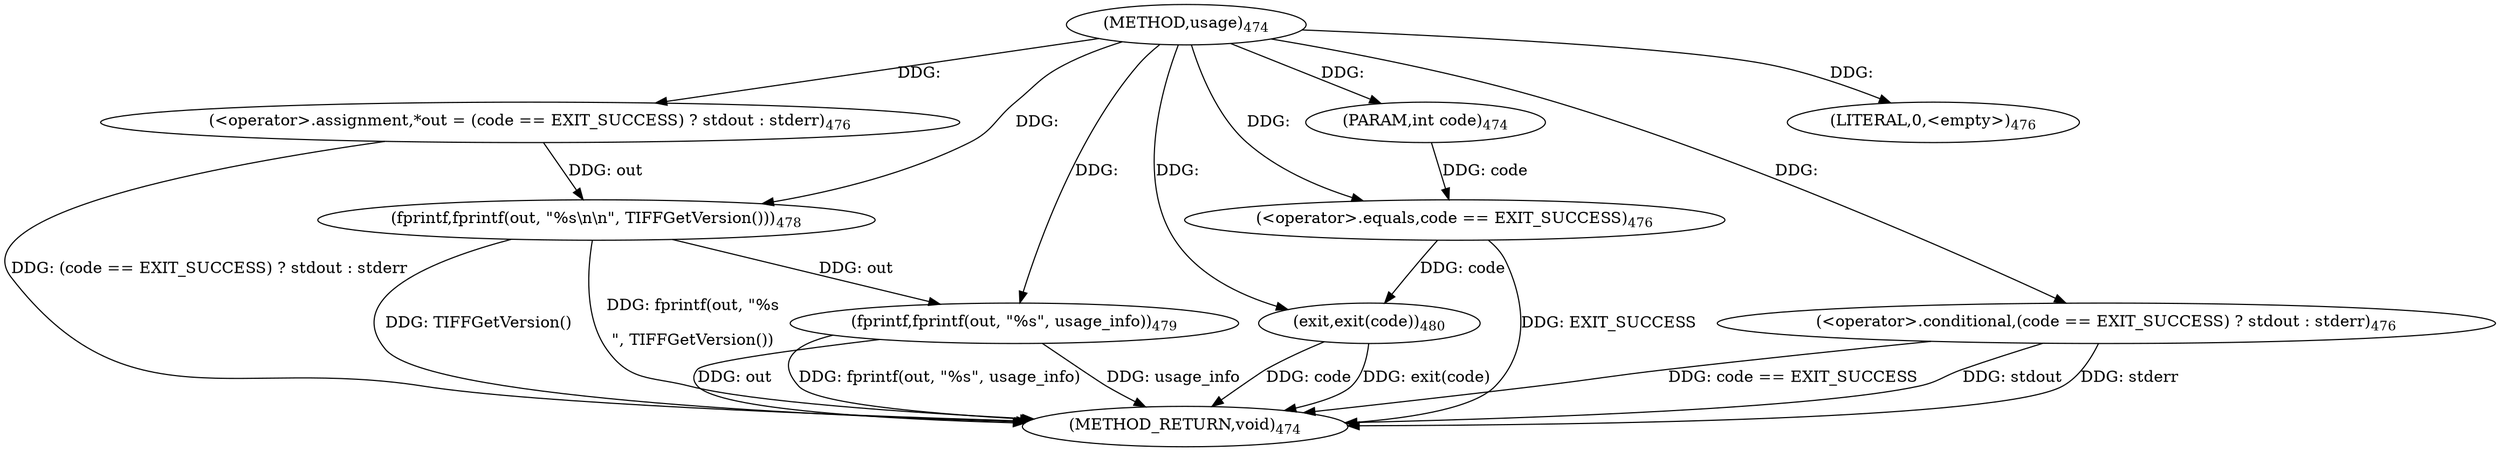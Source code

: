 digraph "usage" {  
"10610" [label = <(METHOD,usage)<SUB>474</SUB>> ]
"10634" [label = <(METHOD_RETURN,void)<SUB>474</SUB>> ]
"10611" [label = <(PARAM,int code)<SUB>474</SUB>> ]
"10614" [label = <(&lt;operator&gt;.assignment,*out = (code == EXIT_SUCCESS) ? stdout : stderr)<SUB>476</SUB>> ]
"10624" [label = <(fprintf,fprintf(out, &quot;%s\n\n&quot;, TIFFGetVersion()))<SUB>478</SUB>> ]
"10628" [label = <(fprintf,fprintf(out, &quot;%s&quot;, usage_info))<SUB>479</SUB>> ]
"10632" [label = <(exit,exit(code))<SUB>480</SUB>> ]
"10616" [label = <(&lt;operator&gt;.conditional,(code == EXIT_SUCCESS) ? stdout : stderr)<SUB>476</SUB>> ]
"10617" [label = <(&lt;operator&gt;.equals,code == EXIT_SUCCESS)<SUB>476</SUB>> ]
"10621" [label = <(LITERAL,0,&lt;empty&gt;)<SUB>476</SUB>> ]
  "10617" -> "10634"  [ label = "DDG: EXIT_SUCCESS"] 
  "10616" -> "10634"  [ label = "DDG: code == EXIT_SUCCESS"] 
  "10616" -> "10634"  [ label = "DDG: stdout"] 
  "10614" -> "10634"  [ label = "DDG: (code == EXIT_SUCCESS) ? stdout : stderr"] 
  "10624" -> "10634"  [ label = "DDG: TIFFGetVersion()"] 
  "10624" -> "10634"  [ label = "DDG: fprintf(out, &quot;%s\n\n&quot;, TIFFGetVersion())"] 
  "10628" -> "10634"  [ label = "DDG: out"] 
  "10628" -> "10634"  [ label = "DDG: fprintf(out, &quot;%s&quot;, usage_info)"] 
  "10632" -> "10634"  [ label = "DDG: code"] 
  "10632" -> "10634"  [ label = "DDG: exit(code)"] 
  "10616" -> "10634"  [ label = "DDG: stderr"] 
  "10628" -> "10634"  [ label = "DDG: usage_info"] 
  "10610" -> "10611"  [ label = "DDG: "] 
  "10610" -> "10614"  [ label = "DDG: "] 
  "10614" -> "10624"  [ label = "DDG: out"] 
  "10610" -> "10624"  [ label = "DDG: "] 
  "10624" -> "10628"  [ label = "DDG: out"] 
  "10610" -> "10628"  [ label = "DDG: "] 
  "10617" -> "10632"  [ label = "DDG: code"] 
  "10610" -> "10632"  [ label = "DDG: "] 
  "10610" -> "10616"  [ label = "DDG: "] 
  "10611" -> "10617"  [ label = "DDG: code"] 
  "10610" -> "10617"  [ label = "DDG: "] 
  "10610" -> "10621"  [ label = "DDG: "] 
}
